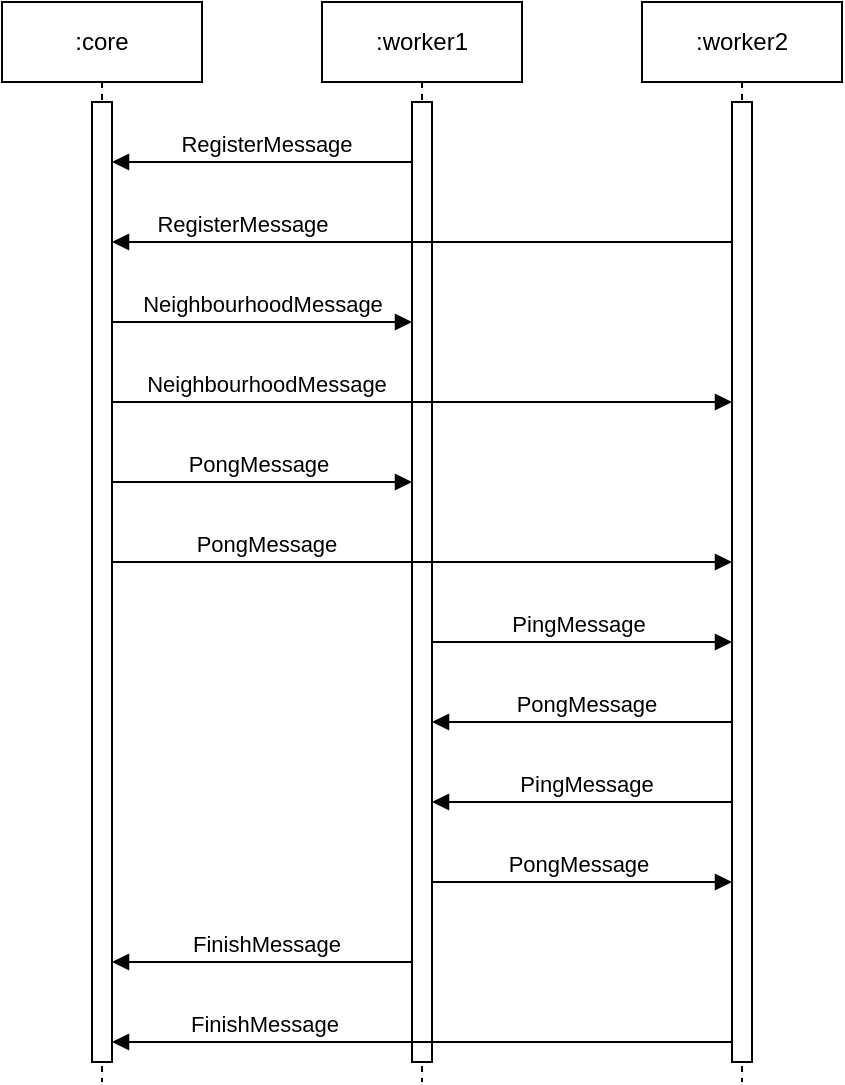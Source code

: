 <mxfile version="14.8.0" type="device"><diagram id="jjZmlN69za_Tz5d189d8" name="Page-1"><mxGraphModel dx="1038" dy="577" grid="1" gridSize="10" guides="1" tooltips="1" connect="1" arrows="1" fold="1" page="1" pageScale="1" pageWidth="850" pageHeight="1100" math="0" shadow="0"><root><mxCell id="0"/><mxCell id="1" parent="0"/><mxCell id="d6TJrChMnJZh8zcTn6Dq-1" value=":core" style="shape=umlLifeline;perimeter=lifelinePerimeter;whiteSpace=wrap;html=1;container=1;collapsible=0;recursiveResize=0;outlineConnect=0;" vertex="1" parent="1"><mxGeometry x="120" y="120" width="100" height="540" as="geometry"/></mxCell><mxCell id="d6TJrChMnJZh8zcTn6Dq-2" value=":worker1" style="shape=umlLifeline;perimeter=lifelinePerimeter;whiteSpace=wrap;html=1;container=1;collapsible=0;recursiveResize=0;outlineConnect=0;" vertex="1" parent="1"><mxGeometry x="280" y="120" width="100" height="540" as="geometry"/></mxCell><mxCell id="d6TJrChMnJZh8zcTn6Dq-3" value=":worker2" style="shape=umlLifeline;perimeter=lifelinePerimeter;whiteSpace=wrap;html=1;container=1;collapsible=0;recursiveResize=0;outlineConnect=0;" vertex="1" parent="1"><mxGeometry x="440" y="120" width="100" height="540" as="geometry"/></mxCell><mxCell id="d6TJrChMnJZh8zcTn6Dq-9" value="RegisterMessage" style="html=1;verticalAlign=bottom;startArrow=oval;startFill=1;endArrow=block;startSize=8;" edge="1" parent="1" source="d6TJrChMnJZh8zcTn6Dq-2" target="d6TJrChMnJZh8zcTn6Dq-4"><mxGeometry width="60" relative="1" as="geometry"><mxPoint x="499.5" y="350" as="sourcePoint"/><mxPoint x="185" y="350" as="targetPoint"/><Array as="points"><mxPoint x="230" y="200"/></Array></mxGeometry></mxCell><mxCell id="d6TJrChMnJZh8zcTn6Dq-10" value="NeighbourhoodMessage" style="html=1;verticalAlign=bottom;startArrow=oval;startFill=1;endArrow=block;startSize=8;" edge="1" parent="1" source="d6TJrChMnJZh8zcTn6Dq-1" target="d6TJrChMnJZh8zcTn6Dq-5"><mxGeometry x="0.035" width="60" relative="1" as="geometry"><mxPoint x="390" y="380" as="sourcePoint"/><mxPoint x="450" y="380" as="targetPoint"/><Array as="points"><mxPoint x="220" y="280"/></Array><mxPoint as="offset"/></mxGeometry></mxCell><mxCell id="d6TJrChMnJZh8zcTn6Dq-12" value="PongMessage" style="html=1;verticalAlign=bottom;startArrow=oval;startFill=1;endArrow=block;startSize=8;" edge="1" parent="1" source="d6TJrChMnJZh8zcTn6Dq-1" target="d6TJrChMnJZh8zcTn6Dq-5"><mxGeometry width="60" relative="1" as="geometry"><mxPoint x="390" y="380" as="sourcePoint"/><mxPoint x="450" y="380" as="targetPoint"/><Array as="points"><mxPoint x="290" y="360"/></Array></mxGeometry></mxCell><mxCell id="d6TJrChMnJZh8zcTn6Dq-15" value="PingMessage" style="html=1;verticalAlign=bottom;startArrow=oval;startFill=1;endArrow=block;startSize=8;" edge="1" parent="1" source="d6TJrChMnJZh8zcTn6Dq-2" target="d6TJrChMnJZh8zcTn6Dq-6"><mxGeometry width="60" relative="1" as="geometry"><mxPoint x="390" y="380" as="sourcePoint"/><mxPoint x="450" y="380" as="targetPoint"/><Array as="points"><mxPoint x="450" y="440"/></Array></mxGeometry></mxCell><mxCell id="d6TJrChMnJZh8zcTn6Dq-16" value="PongMessage" style="html=1;verticalAlign=bottom;startArrow=oval;startFill=1;endArrow=block;startSize=8;" edge="1" parent="1" source="d6TJrChMnJZh8zcTn6Dq-3" target="d6TJrChMnJZh8zcTn6Dq-5"><mxGeometry width="60" relative="1" as="geometry"><mxPoint x="179.5" y="370" as="sourcePoint"/><mxPoint x="335" y="370" as="targetPoint"/><Array as="points"><mxPoint x="400" y="480"/></Array></mxGeometry></mxCell><mxCell id="d6TJrChMnJZh8zcTn6Dq-17" value="PingMessage" style="html=1;verticalAlign=bottom;startArrow=oval;startFill=1;endArrow=block;startSize=8;" edge="1" parent="1" source="d6TJrChMnJZh8zcTn6Dq-3" target="d6TJrChMnJZh8zcTn6Dq-5"><mxGeometry width="60" relative="1" as="geometry"><mxPoint x="339.5" y="450" as="sourcePoint"/><mxPoint x="495" y="450" as="targetPoint"/><Array as="points"><mxPoint x="460" y="520"/><mxPoint x="400" y="520"/></Array></mxGeometry></mxCell><mxCell id="d6TJrChMnJZh8zcTn6Dq-18" value="PongMessage" style="html=1;verticalAlign=bottom;startArrow=oval;startFill=1;endArrow=block;startSize=8;" edge="1" parent="1" source="d6TJrChMnJZh8zcTn6Dq-2" target="d6TJrChMnJZh8zcTn6Dq-6"><mxGeometry width="60" relative="1" as="geometry"><mxPoint x="499.5" y="490" as="sourcePoint"/><mxPoint x="345" y="490" as="targetPoint"/><Array as="points"><mxPoint x="430" y="560"/></Array></mxGeometry></mxCell><mxCell id="d6TJrChMnJZh8zcTn6Dq-19" value="FinishMessage" style="html=1;verticalAlign=bottom;startArrow=oval;startFill=1;endArrow=block;startSize=8;" edge="1" parent="1" source="d6TJrChMnJZh8zcTn6Dq-2" target="d6TJrChMnJZh8zcTn6Dq-4"><mxGeometry width="60" relative="1" as="geometry"><mxPoint x="390" y="430" as="sourcePoint"/><mxPoint x="450" y="430" as="targetPoint"/><Array as="points"><mxPoint x="260" y="600"/></Array></mxGeometry></mxCell><mxCell id="d6TJrChMnJZh8zcTn6Dq-5" value="" style="html=1;points=[];perimeter=orthogonalPerimeter;" vertex="1" parent="1"><mxGeometry x="325" y="170" width="10" height="480" as="geometry"/></mxCell><mxCell id="d6TJrChMnJZh8zcTn6Dq-7" value="RegisterMessage" style="html=1;verticalAlign=bottom;startArrow=oval;startFill=1;endArrow=block;startSize=8;" edge="1" parent="1" source="d6TJrChMnJZh8zcTn6Dq-3" target="d6TJrChMnJZh8zcTn6Dq-4"><mxGeometry x="0.587" width="60" relative="1" as="geometry"><mxPoint x="390" y="380" as="sourcePoint"/><mxPoint x="450" y="380" as="targetPoint"/><Array as="points"><mxPoint x="370" y="240"/></Array><mxPoint as="offset"/></mxGeometry></mxCell><mxCell id="d6TJrChMnJZh8zcTn6Dq-11" value="NeighbourhoodMessage" style="html=1;verticalAlign=bottom;startArrow=oval;startFill=1;endArrow=block;startSize=8;" edge="1" parent="1" source="d6TJrChMnJZh8zcTn6Dq-1" target="d6TJrChMnJZh8zcTn6Dq-6"><mxGeometry x="-0.49" width="60" relative="1" as="geometry"><mxPoint x="179.5" y="350" as="sourcePoint"/><mxPoint x="335" y="350" as="targetPoint"/><Array as="points"><mxPoint x="410" y="320"/></Array><mxPoint x="1" as="offset"/></mxGeometry></mxCell><mxCell id="d6TJrChMnJZh8zcTn6Dq-14" value="PongMessage" style="html=1;verticalAlign=bottom;startArrow=oval;startFill=1;endArrow=block;startSize=8;" edge="1" parent="1" source="d6TJrChMnJZh8zcTn6Dq-1" target="d6TJrChMnJZh8zcTn6Dq-6"><mxGeometry x="-0.49" width="60" relative="1" as="geometry"><mxPoint x="210" y="400" as="sourcePoint"/><mxPoint x="365.5" y="400" as="targetPoint"/><Array as="points"><mxPoint x="380" y="400"/></Array><mxPoint x="1" as="offset"/></mxGeometry></mxCell><mxCell id="d6TJrChMnJZh8zcTn6Dq-20" value="FinishMessage" style="html=1;verticalAlign=bottom;startArrow=oval;startFill=1;endArrow=block;startSize=8;" edge="1" parent="1" source="d6TJrChMnJZh8zcTn6Dq-3" target="d6TJrChMnJZh8zcTn6Dq-4"><mxGeometry x="0.523" width="60" relative="1" as="geometry"><mxPoint x="339.5" y="610" as="sourcePoint"/><mxPoint x="185" y="610" as="targetPoint"/><Array as="points"><mxPoint x="270" y="640"/></Array><mxPoint x="1" as="offset"/></mxGeometry></mxCell><mxCell id="d6TJrChMnJZh8zcTn6Dq-4" value="" style="html=1;points=[];perimeter=orthogonalPerimeter;" vertex="1" parent="1"><mxGeometry x="165" y="170" width="10" height="480" as="geometry"/></mxCell><mxCell id="d6TJrChMnJZh8zcTn6Dq-6" value="" style="html=1;points=[];perimeter=orthogonalPerimeter;" vertex="1" parent="1"><mxGeometry x="485" y="170" width="10" height="480" as="geometry"/></mxCell></root></mxGraphModel></diagram></mxfile>